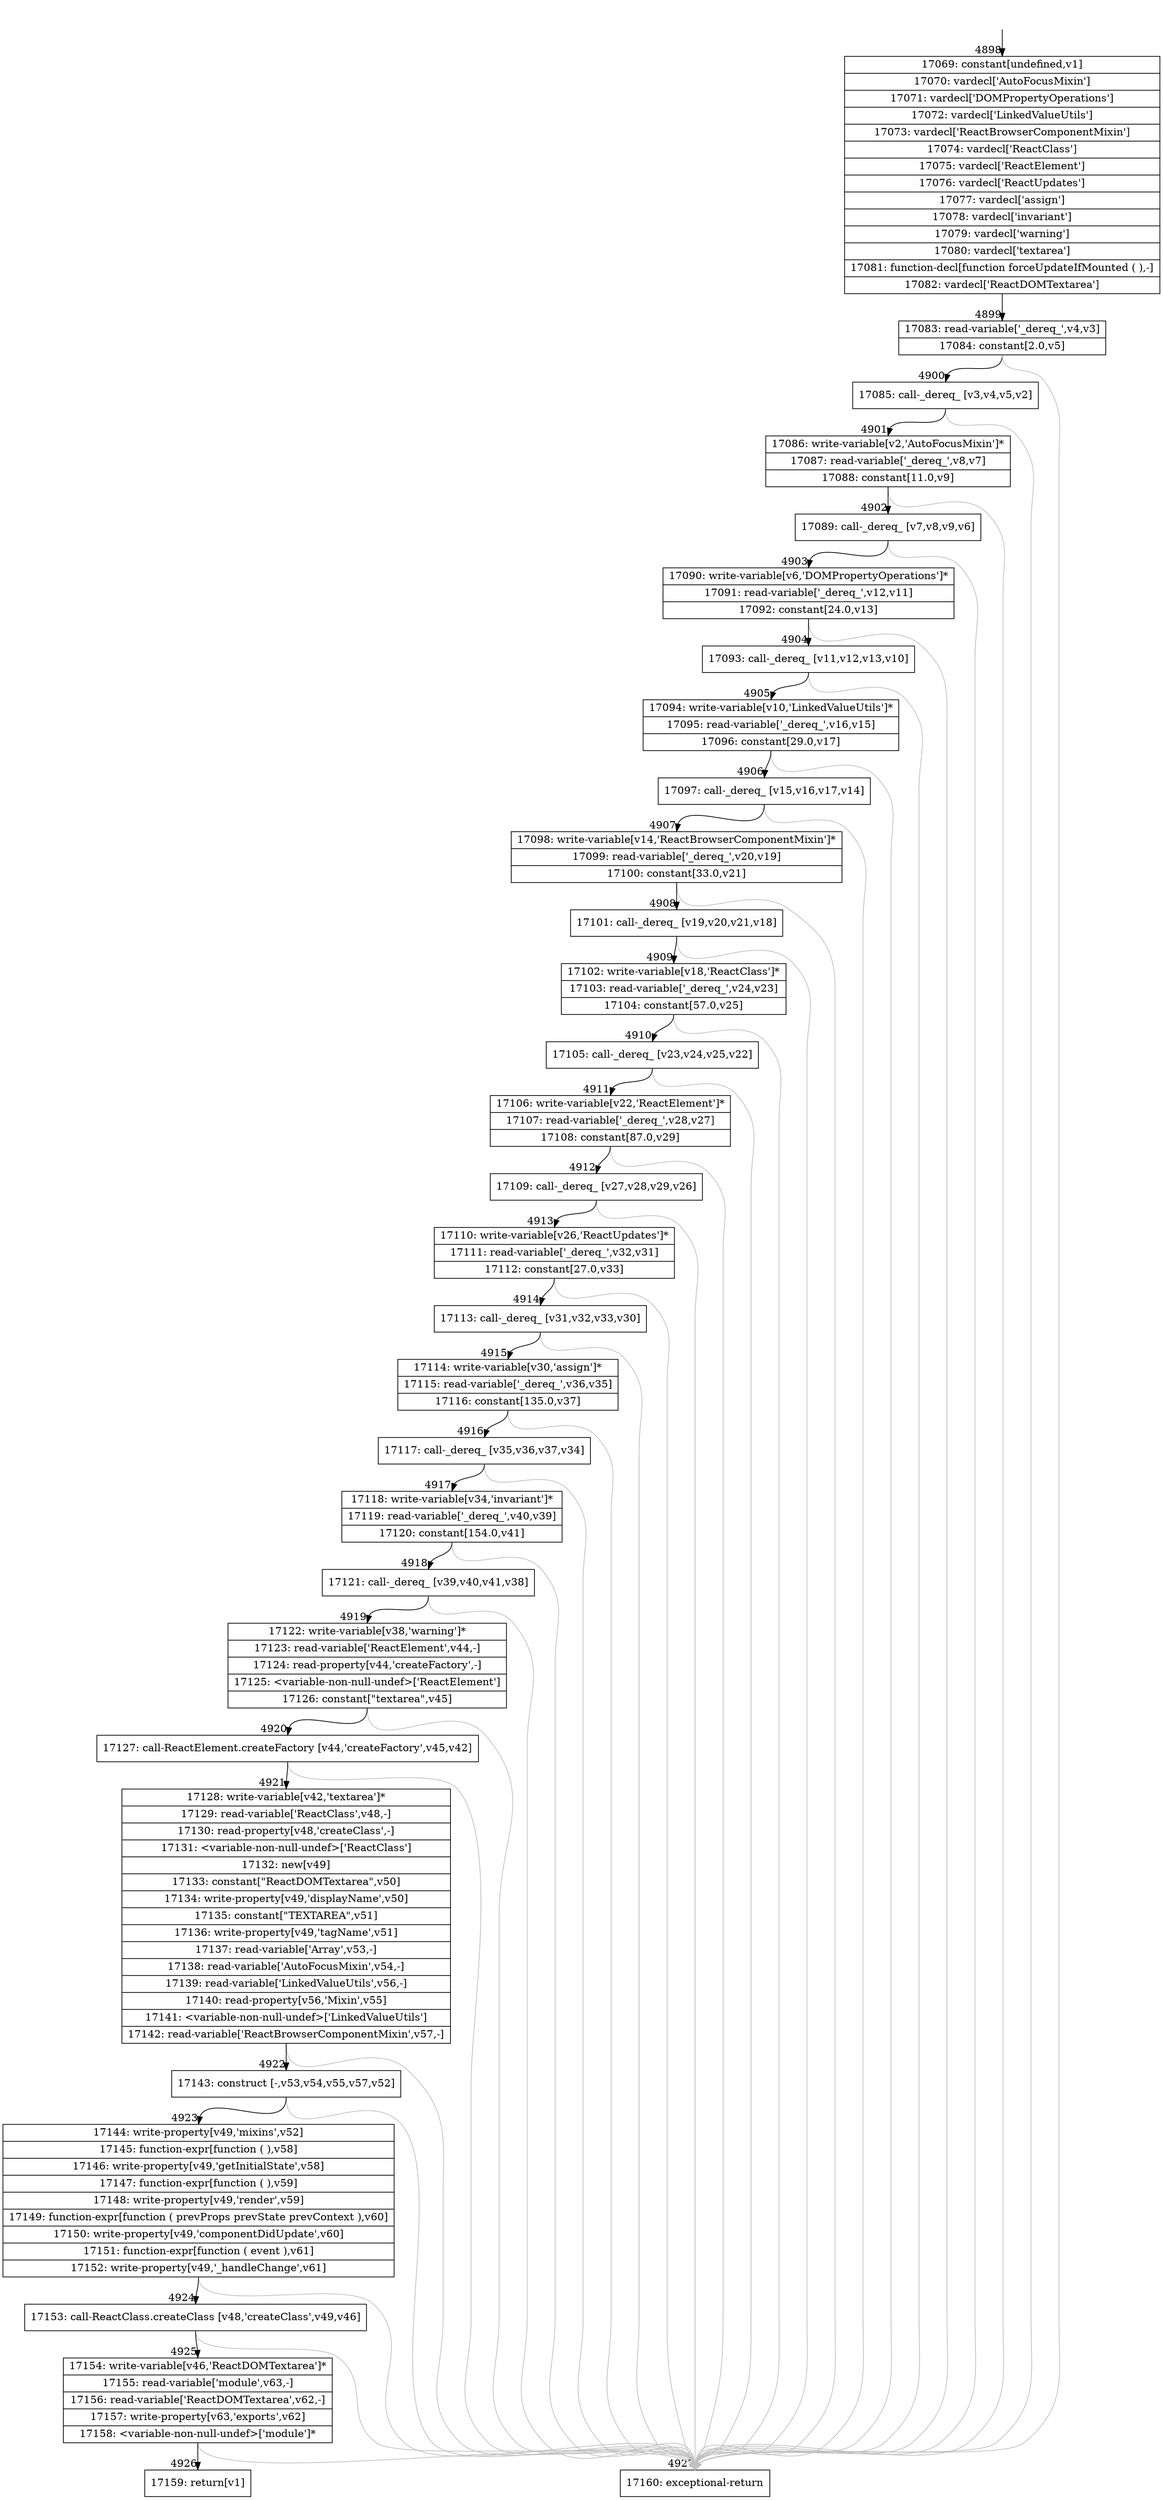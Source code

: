 digraph {
rankdir="TD"
BB_entry327[shape=none,label=""];
BB_entry327 -> BB4898 [tailport=s, headport=n, headlabel="    4898"]
BB4898 [shape=record label="{17069: constant[undefined,v1]|17070: vardecl['AutoFocusMixin']|17071: vardecl['DOMPropertyOperations']|17072: vardecl['LinkedValueUtils']|17073: vardecl['ReactBrowserComponentMixin']|17074: vardecl['ReactClass']|17075: vardecl['ReactElement']|17076: vardecl['ReactUpdates']|17077: vardecl['assign']|17078: vardecl['invariant']|17079: vardecl['warning']|17080: vardecl['textarea']|17081: function-decl[function forceUpdateIfMounted ( ),-]|17082: vardecl['ReactDOMTextarea']}" ] 
BB4898 -> BB4899 [tailport=s, headport=n, headlabel="      4899"]
BB4899 [shape=record label="{17083: read-variable['_dereq_',v4,v3]|17084: constant[2.0,v5]}" ] 
BB4899 -> BB4900 [tailport=s, headport=n, headlabel="      4900"]
BB4899 -> BB4927 [tailport=s, headport=n, color=gray, headlabel="      4927"]
BB4900 [shape=record label="{17085: call-_dereq_ [v3,v4,v5,v2]}" ] 
BB4900 -> BB4901 [tailport=s, headport=n, headlabel="      4901"]
BB4900 -> BB4927 [tailport=s, headport=n, color=gray]
BB4901 [shape=record label="{17086: write-variable[v2,'AutoFocusMixin']*|17087: read-variable['_dereq_',v8,v7]|17088: constant[11.0,v9]}" ] 
BB4901 -> BB4902 [tailport=s, headport=n, headlabel="      4902"]
BB4901 -> BB4927 [tailport=s, headport=n, color=gray]
BB4902 [shape=record label="{17089: call-_dereq_ [v7,v8,v9,v6]}" ] 
BB4902 -> BB4903 [tailport=s, headport=n, headlabel="      4903"]
BB4902 -> BB4927 [tailport=s, headport=n, color=gray]
BB4903 [shape=record label="{17090: write-variable[v6,'DOMPropertyOperations']*|17091: read-variable['_dereq_',v12,v11]|17092: constant[24.0,v13]}" ] 
BB4903 -> BB4904 [tailport=s, headport=n, headlabel="      4904"]
BB4903 -> BB4927 [tailport=s, headport=n, color=gray]
BB4904 [shape=record label="{17093: call-_dereq_ [v11,v12,v13,v10]}" ] 
BB4904 -> BB4905 [tailport=s, headport=n, headlabel="      4905"]
BB4904 -> BB4927 [tailport=s, headport=n, color=gray]
BB4905 [shape=record label="{17094: write-variable[v10,'LinkedValueUtils']*|17095: read-variable['_dereq_',v16,v15]|17096: constant[29.0,v17]}" ] 
BB4905 -> BB4906 [tailport=s, headport=n, headlabel="      4906"]
BB4905 -> BB4927 [tailport=s, headport=n, color=gray]
BB4906 [shape=record label="{17097: call-_dereq_ [v15,v16,v17,v14]}" ] 
BB4906 -> BB4907 [tailport=s, headport=n, headlabel="      4907"]
BB4906 -> BB4927 [tailport=s, headport=n, color=gray]
BB4907 [shape=record label="{17098: write-variable[v14,'ReactBrowserComponentMixin']*|17099: read-variable['_dereq_',v20,v19]|17100: constant[33.0,v21]}" ] 
BB4907 -> BB4908 [tailport=s, headport=n, headlabel="      4908"]
BB4907 -> BB4927 [tailport=s, headport=n, color=gray]
BB4908 [shape=record label="{17101: call-_dereq_ [v19,v20,v21,v18]}" ] 
BB4908 -> BB4909 [tailport=s, headport=n, headlabel="      4909"]
BB4908 -> BB4927 [tailport=s, headport=n, color=gray]
BB4909 [shape=record label="{17102: write-variable[v18,'ReactClass']*|17103: read-variable['_dereq_',v24,v23]|17104: constant[57.0,v25]}" ] 
BB4909 -> BB4910 [tailport=s, headport=n, headlabel="      4910"]
BB4909 -> BB4927 [tailport=s, headport=n, color=gray]
BB4910 [shape=record label="{17105: call-_dereq_ [v23,v24,v25,v22]}" ] 
BB4910 -> BB4911 [tailport=s, headport=n, headlabel="      4911"]
BB4910 -> BB4927 [tailport=s, headport=n, color=gray]
BB4911 [shape=record label="{17106: write-variable[v22,'ReactElement']*|17107: read-variable['_dereq_',v28,v27]|17108: constant[87.0,v29]}" ] 
BB4911 -> BB4912 [tailport=s, headport=n, headlabel="      4912"]
BB4911 -> BB4927 [tailport=s, headport=n, color=gray]
BB4912 [shape=record label="{17109: call-_dereq_ [v27,v28,v29,v26]}" ] 
BB4912 -> BB4913 [tailport=s, headport=n, headlabel="      4913"]
BB4912 -> BB4927 [tailport=s, headport=n, color=gray]
BB4913 [shape=record label="{17110: write-variable[v26,'ReactUpdates']*|17111: read-variable['_dereq_',v32,v31]|17112: constant[27.0,v33]}" ] 
BB4913 -> BB4914 [tailport=s, headport=n, headlabel="      4914"]
BB4913 -> BB4927 [tailport=s, headport=n, color=gray]
BB4914 [shape=record label="{17113: call-_dereq_ [v31,v32,v33,v30]}" ] 
BB4914 -> BB4915 [tailport=s, headport=n, headlabel="      4915"]
BB4914 -> BB4927 [tailport=s, headport=n, color=gray]
BB4915 [shape=record label="{17114: write-variable[v30,'assign']*|17115: read-variable['_dereq_',v36,v35]|17116: constant[135.0,v37]}" ] 
BB4915 -> BB4916 [tailport=s, headport=n, headlabel="      4916"]
BB4915 -> BB4927 [tailport=s, headport=n, color=gray]
BB4916 [shape=record label="{17117: call-_dereq_ [v35,v36,v37,v34]}" ] 
BB4916 -> BB4917 [tailport=s, headport=n, headlabel="      4917"]
BB4916 -> BB4927 [tailport=s, headport=n, color=gray]
BB4917 [shape=record label="{17118: write-variable[v34,'invariant']*|17119: read-variable['_dereq_',v40,v39]|17120: constant[154.0,v41]}" ] 
BB4917 -> BB4918 [tailport=s, headport=n, headlabel="      4918"]
BB4917 -> BB4927 [tailport=s, headport=n, color=gray]
BB4918 [shape=record label="{17121: call-_dereq_ [v39,v40,v41,v38]}" ] 
BB4918 -> BB4919 [tailport=s, headport=n, headlabel="      4919"]
BB4918 -> BB4927 [tailport=s, headport=n, color=gray]
BB4919 [shape=record label="{17122: write-variable[v38,'warning']*|17123: read-variable['ReactElement',v44,-]|17124: read-property[v44,'createFactory',-]|17125: \<variable-non-null-undef\>['ReactElement']|17126: constant[\"textarea\",v45]}" ] 
BB4919 -> BB4920 [tailport=s, headport=n, headlabel="      4920"]
BB4919 -> BB4927 [tailport=s, headport=n, color=gray]
BB4920 [shape=record label="{17127: call-ReactElement.createFactory [v44,'createFactory',v45,v42]}" ] 
BB4920 -> BB4921 [tailport=s, headport=n, headlabel="      4921"]
BB4920 -> BB4927 [tailport=s, headport=n, color=gray]
BB4921 [shape=record label="{17128: write-variable[v42,'textarea']*|17129: read-variable['ReactClass',v48,-]|17130: read-property[v48,'createClass',-]|17131: \<variable-non-null-undef\>['ReactClass']|17132: new[v49]|17133: constant[\"ReactDOMTextarea\",v50]|17134: write-property[v49,'displayName',v50]|17135: constant[\"TEXTAREA\",v51]|17136: write-property[v49,'tagName',v51]|17137: read-variable['Array',v53,-]|17138: read-variable['AutoFocusMixin',v54,-]|17139: read-variable['LinkedValueUtils',v56,-]|17140: read-property[v56,'Mixin',v55]|17141: \<variable-non-null-undef\>['LinkedValueUtils']|17142: read-variable['ReactBrowserComponentMixin',v57,-]}" ] 
BB4921 -> BB4922 [tailport=s, headport=n, headlabel="      4922"]
BB4921 -> BB4927 [tailport=s, headport=n, color=gray]
BB4922 [shape=record label="{17143: construct [-,v53,v54,v55,v57,v52]}" ] 
BB4922 -> BB4923 [tailport=s, headport=n, headlabel="      4923"]
BB4922 -> BB4927 [tailport=s, headport=n, color=gray]
BB4923 [shape=record label="{17144: write-property[v49,'mixins',v52]|17145: function-expr[function ( ),v58]|17146: write-property[v49,'getInitialState',v58]|17147: function-expr[function ( ),v59]|17148: write-property[v49,'render',v59]|17149: function-expr[function ( prevProps prevState prevContext ),v60]|17150: write-property[v49,'componentDidUpdate',v60]|17151: function-expr[function ( event ),v61]|17152: write-property[v49,'_handleChange',v61]}" ] 
BB4923 -> BB4924 [tailport=s, headport=n, headlabel="      4924"]
BB4923 -> BB4927 [tailport=s, headport=n, color=gray]
BB4924 [shape=record label="{17153: call-ReactClass.createClass [v48,'createClass',v49,v46]}" ] 
BB4924 -> BB4925 [tailport=s, headport=n, headlabel="      4925"]
BB4924 -> BB4927 [tailport=s, headport=n, color=gray]
BB4925 [shape=record label="{17154: write-variable[v46,'ReactDOMTextarea']*|17155: read-variable['module',v63,-]|17156: read-variable['ReactDOMTextarea',v62,-]|17157: write-property[v63,'exports',v62]|17158: \<variable-non-null-undef\>['module']*}" ] 
BB4925 -> BB4926 [tailport=s, headport=n, headlabel="      4926"]
BB4925 -> BB4927 [tailport=s, headport=n, color=gray]
BB4926 [shape=record label="{17159: return[v1]}" ] 
BB4927 [shape=record label="{17160: exceptional-return}" ] 
//#$~ 9095
}
